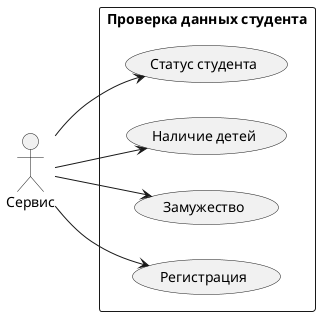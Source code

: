 @startuml
left to right direction
actor "Сервис" as sr
rectangle "Проверка данных студента" {
  usecase "Статус студента" as UC1
  usecase "Наличие детей" as UC2
  usecase "Замужество" as UC3
  usecase "Регистрация" as UC4
}
sr --> UC1
sr --> UC2
sr --> UC3
sr --> UC4
@enduml